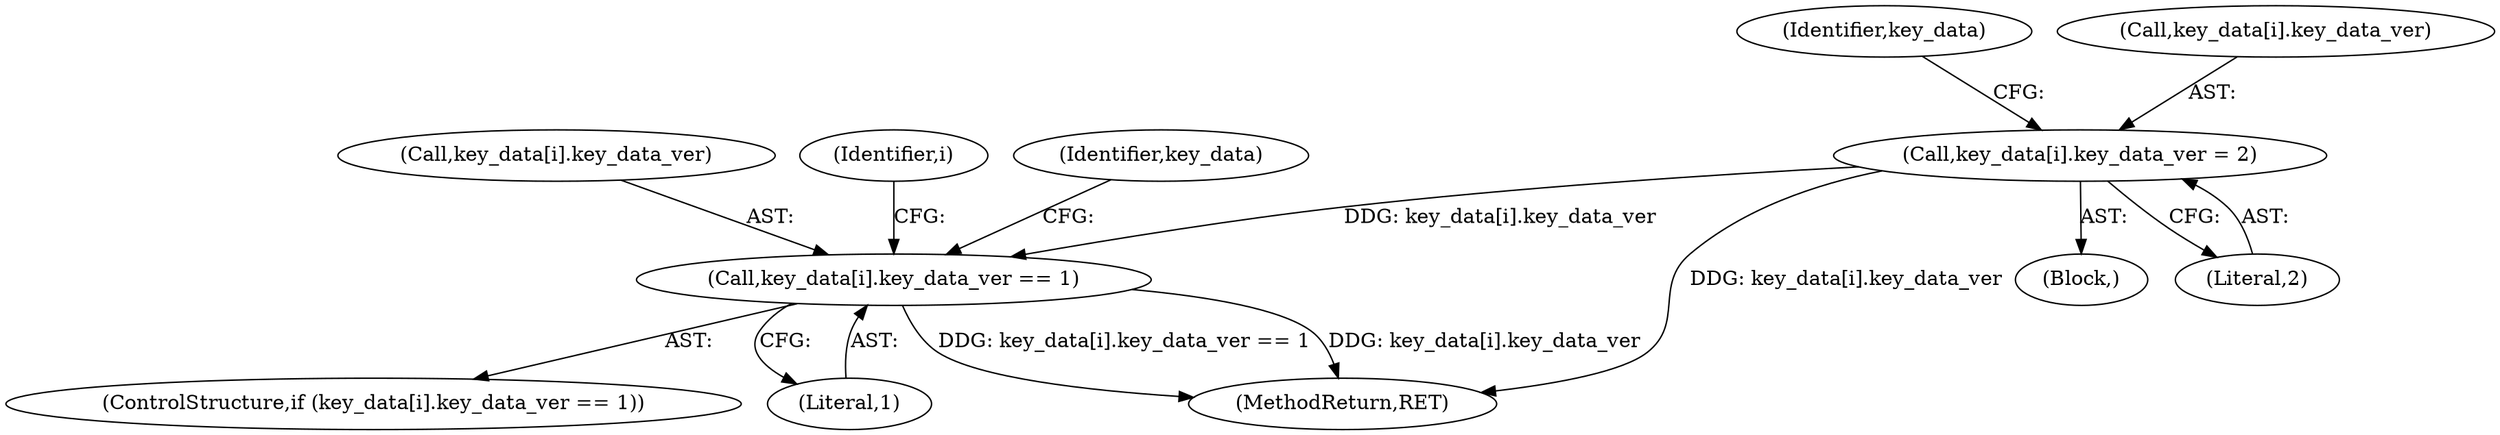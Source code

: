 digraph "0_krb5_04038bf3633c4b909b5ded3072dc88c8c419bf16@pointer" {
"1000168" [label="(Call,key_data[i].key_data_ver == 1)"];
"1000176" [label="(Call,key_data[i].key_data_ver = 2)"];
"1000168" [label="(Call,key_data[i].key_data_ver == 1)"];
"1000167" [label="(ControlStructure,if (key_data[i].key_data_ver == 1))"];
"1000176" [label="(Call,key_data[i].key_data_ver = 2)"];
"1000187" [label="(Identifier,key_data)"];
"1000177" [label="(Call,key_data[i].key_data_ver)"];
"1000169" [label="(Call,key_data[i].key_data_ver)"];
"1000174" [label="(Literal,1)"];
"1000165" [label="(Identifier,i)"];
"1000175" [label="(Block,)"];
"1000182" [label="(Literal,2)"];
"1000179" [label="(Identifier,key_data)"];
"1000417" [label="(MethodReturn,RET)"];
"1000168" -> "1000167"  [label="AST: "];
"1000168" -> "1000174"  [label="CFG: "];
"1000169" -> "1000168"  [label="AST: "];
"1000174" -> "1000168"  [label="AST: "];
"1000179" -> "1000168"  [label="CFG: "];
"1000165" -> "1000168"  [label="CFG: "];
"1000168" -> "1000417"  [label="DDG: key_data[i].key_data_ver == 1"];
"1000168" -> "1000417"  [label="DDG: key_data[i].key_data_ver"];
"1000176" -> "1000168"  [label="DDG: key_data[i].key_data_ver"];
"1000176" -> "1000175"  [label="AST: "];
"1000176" -> "1000182"  [label="CFG: "];
"1000177" -> "1000176"  [label="AST: "];
"1000182" -> "1000176"  [label="AST: "];
"1000187" -> "1000176"  [label="CFG: "];
"1000176" -> "1000417"  [label="DDG: key_data[i].key_data_ver"];
}
